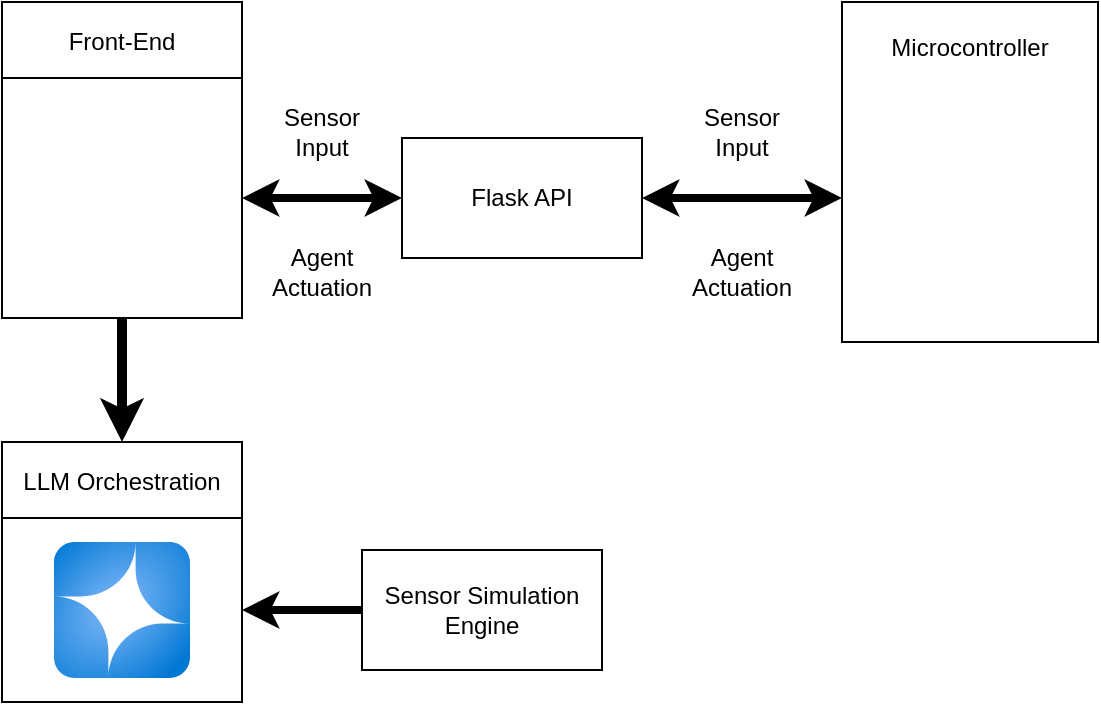 <mxfile version="27.1.1">
  <diagram name="Page-1" id="E9HyNXkZnENy5sJMcOrU">
    <mxGraphModel dx="747" dy="554" grid="1" gridSize="10" guides="1" tooltips="1" connect="1" arrows="1" fold="1" page="1" pageScale="1" pageWidth="850" pageHeight="1100" math="0" shadow="0">
      <root>
        <mxCell id="0" />
        <mxCell id="1" parent="0" />
        <mxCell id="ostssT6Kd12O9wU0WoqN-19" value="LLM Orchestration" style="rounded=0;whiteSpace=wrap;html=1;align=center;" vertex="1" parent="1">
          <mxGeometry x="150" y="340" width="120" height="40" as="geometry" />
        </mxCell>
        <mxCell id="ostssT6Kd12O9wU0WoqN-20" value="" style="rounded=0;whiteSpace=wrap;html=1;" vertex="1" parent="1">
          <mxGeometry x="150" y="378" width="120" height="92" as="geometry" />
        </mxCell>
        <mxCell id="ostssT6Kd12O9wU0WoqN-12" value="" style="group" vertex="1" connectable="0" parent="1">
          <mxGeometry x="570" y="120" width="128" height="170" as="geometry" />
        </mxCell>
        <mxCell id="ostssT6Kd12O9wU0WoqN-6" value="" style="rounded=0;whiteSpace=wrap;html=1;" vertex="1" parent="ostssT6Kd12O9wU0WoqN-12">
          <mxGeometry width="128" height="170" as="geometry" />
        </mxCell>
        <mxCell id="ostssT6Kd12O9wU0WoqN-1" value="" style="shape=image;html=1;verticalAlign=top;verticalLabelPosition=bottom;labelBackgroundColor=#ffffff;imageAspect=0;aspect=fixed;image=https://cdn2.iconfinder.com/data/icons/electronic-13/480/3-electronic-arduino-chipset-icon-2-128.png" vertex="1" parent="ostssT6Kd12O9wU0WoqN-12">
          <mxGeometry y="34" width="128" height="128" as="geometry" />
        </mxCell>
        <mxCell id="ostssT6Kd12O9wU0WoqN-7" value="Microcontroller" style="text;html=1;align=center;verticalAlign=middle;whiteSpace=wrap;rounded=0;" vertex="1" parent="ostssT6Kd12O9wU0WoqN-12">
          <mxGeometry x="26" y="8" width="76" height="30" as="geometry" />
        </mxCell>
        <mxCell id="ostssT6Kd12O9wU0WoqN-17" style="edgeStyle=orthogonalEdgeStyle;rounded=0;orthogonalLoop=1;jettySize=auto;html=1;exitX=0;exitY=0.5;exitDx=0;exitDy=0;entryX=1;entryY=0.5;entryDx=0;entryDy=0;startArrow=classic;startFill=1;strokeWidth=4;" edge="1" parent="1" source="ostssT6Kd12O9wU0WoqN-13" target="ostssT6Kd12O9wU0WoqN-15">
          <mxGeometry relative="1" as="geometry" />
        </mxCell>
        <mxCell id="ostssT6Kd12O9wU0WoqN-13" value="Flask API" style="rounded=0;whiteSpace=wrap;html=1;" vertex="1" parent="1">
          <mxGeometry x="350" y="188" width="120" height="60" as="geometry" />
        </mxCell>
        <mxCell id="ostssT6Kd12O9wU0WoqN-14" value="Front-End" style="rounded=0;whiteSpace=wrap;html=1;align=center;" vertex="1" parent="1">
          <mxGeometry x="150" y="120" width="120" height="40" as="geometry" />
        </mxCell>
        <mxCell id="ostssT6Kd12O9wU0WoqN-22" style="edgeStyle=orthogonalEdgeStyle;rounded=0;orthogonalLoop=1;jettySize=auto;html=1;exitX=0.5;exitY=1;exitDx=0;exitDy=0;entryX=0.5;entryY=0;entryDx=0;entryDy=0;strokeWidth=5;" edge="1" parent="1" source="ostssT6Kd12O9wU0WoqN-15" target="ostssT6Kd12O9wU0WoqN-19">
          <mxGeometry relative="1" as="geometry" />
        </mxCell>
        <mxCell id="ostssT6Kd12O9wU0WoqN-15" value="" style="rounded=0;whiteSpace=wrap;html=1;" vertex="1" parent="1">
          <mxGeometry x="150" y="158" width="120" height="120" as="geometry" />
        </mxCell>
        <mxCell id="ostssT6Kd12O9wU0WoqN-16" style="edgeStyle=orthogonalEdgeStyle;rounded=0;orthogonalLoop=1;jettySize=auto;html=1;exitX=0;exitY=0.5;exitDx=0;exitDy=0;startArrow=classic;startFill=1;strokeWidth=4;" edge="1" parent="1" source="ostssT6Kd12O9wU0WoqN-1" target="ostssT6Kd12O9wU0WoqN-13">
          <mxGeometry relative="1" as="geometry" />
        </mxCell>
        <mxCell id="ostssT6Kd12O9wU0WoqN-18" value="" style="image;aspect=fixed;html=1;points=[];align=center;fontSize=12;image=img/lib/azure2/ai_machine_learning/Azure_OpenAI.svg;" vertex="1" parent="1">
          <mxGeometry x="176" y="390" width="68" height="68" as="geometry" />
        </mxCell>
        <mxCell id="ostssT6Kd12O9wU0WoqN-25" style="edgeStyle=orthogonalEdgeStyle;rounded=0;orthogonalLoop=1;jettySize=auto;html=1;exitX=0;exitY=0.5;exitDx=0;exitDy=0;entryX=1;entryY=0.5;entryDx=0;entryDy=0;strokeWidth=4;" edge="1" parent="1" source="ostssT6Kd12O9wU0WoqN-23" target="ostssT6Kd12O9wU0WoqN-20">
          <mxGeometry relative="1" as="geometry" />
        </mxCell>
        <mxCell id="ostssT6Kd12O9wU0WoqN-23" value="Sensor Simulation Engine" style="rounded=0;whiteSpace=wrap;html=1;" vertex="1" parent="1">
          <mxGeometry x="330" y="394" width="120" height="60" as="geometry" />
        </mxCell>
        <mxCell id="ostssT6Kd12O9wU0WoqN-26" value="Sensor Input" style="text;html=1;align=center;verticalAlign=middle;whiteSpace=wrap;rounded=0;" vertex="1" parent="1">
          <mxGeometry x="490" y="170" width="60" height="30" as="geometry" />
        </mxCell>
        <mxCell id="ostssT6Kd12O9wU0WoqN-27" value="Agent Actuation" style="text;html=1;align=center;verticalAlign=middle;whiteSpace=wrap;rounded=0;" vertex="1" parent="1">
          <mxGeometry x="490" y="240" width="60" height="30" as="geometry" />
        </mxCell>
        <mxCell id="ostssT6Kd12O9wU0WoqN-28" value="Sensor Input" style="text;html=1;align=center;verticalAlign=middle;whiteSpace=wrap;rounded=0;" vertex="1" parent="1">
          <mxGeometry x="280" y="170" width="60" height="30" as="geometry" />
        </mxCell>
        <mxCell id="ostssT6Kd12O9wU0WoqN-29" value="Agent Actuation" style="text;html=1;align=center;verticalAlign=middle;whiteSpace=wrap;rounded=0;" vertex="1" parent="1">
          <mxGeometry x="280" y="240" width="60" height="30" as="geometry" />
        </mxCell>
      </root>
    </mxGraphModel>
  </diagram>
</mxfile>
